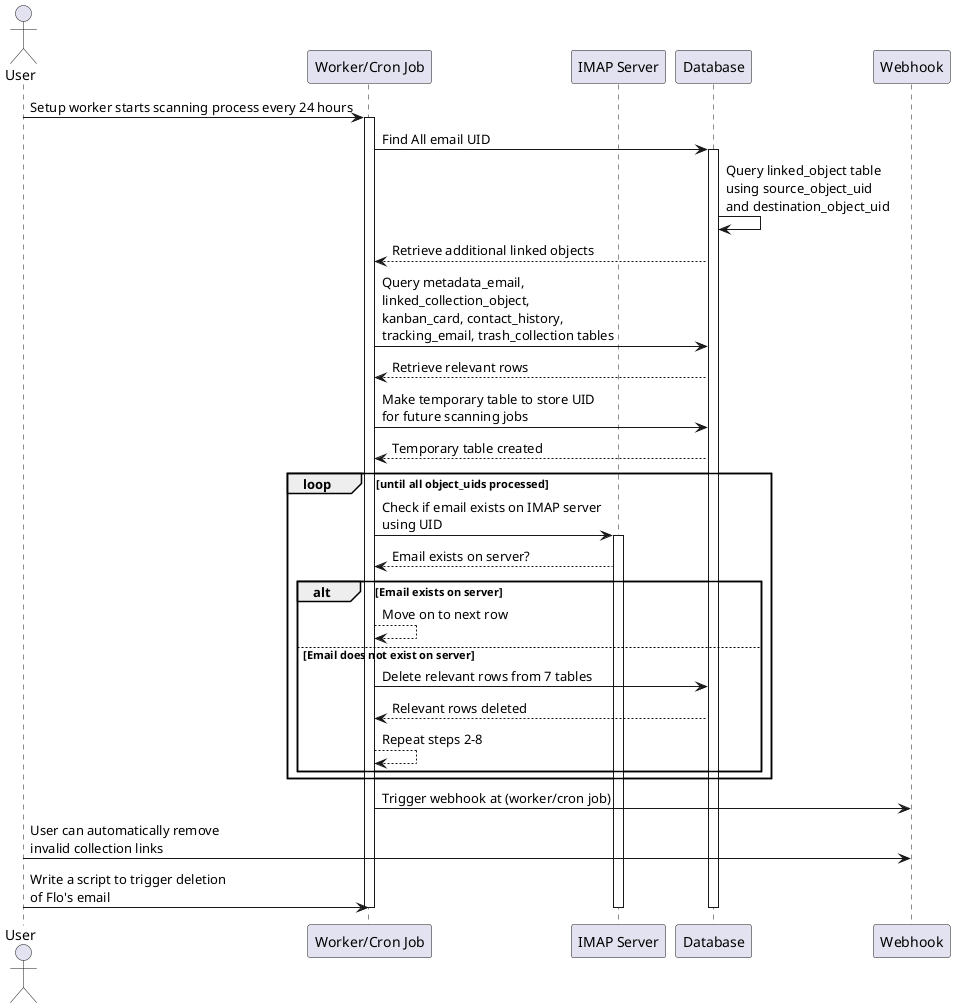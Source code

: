 @startuml

actor User

participant "Worker/Cron Job" as Worker
participant "IMAP Server" as Server
participant "Database" as Database
participant "Webhook" as Webhook

User -> Worker: Setup worker starts scanning process every 24 hours

activate Worker

Worker -> Database: Find All email UID
activate Database

Database -> Database: Query linked_object table\nusing source_object_uid\nand destination_object_uid
Database --> Worker: Retrieve additional linked objects

Worker -> Database: Query metadata_email,\nlinked_collection_object,\nkanban_card, contact_history,\ntracking_email, trash_collection tables
Database --> Worker: Retrieve relevant rows

Worker -> Database: Make temporary table to store UID\nfor future scanning jobs
Database --> Worker: Temporary table created

loop until all object_uids processed
    Worker -> Server: Check if email exists on IMAP server\nusing UID
    activate Server
    Server --> Worker: Email exists on server?

    alt Email exists on server
        Worker --> Worker: Move on to next row
    else Email does not exist on server
        Worker -> Database: Delete relevant rows from 7 tables
        Database --> Worker: Relevant rows deleted
        Worker --> Worker: Repeat steps 2-8
    end
end

Worker -> Webhook: Trigger webhook at (worker/cron job)
User -> Webhook: User can automatically remove\ninvalid collection links
User -> Worker: Write a script to trigger deletion\nof Flo's email

deactivate Worker
deactivate Database
deactivate Server

@enduml
